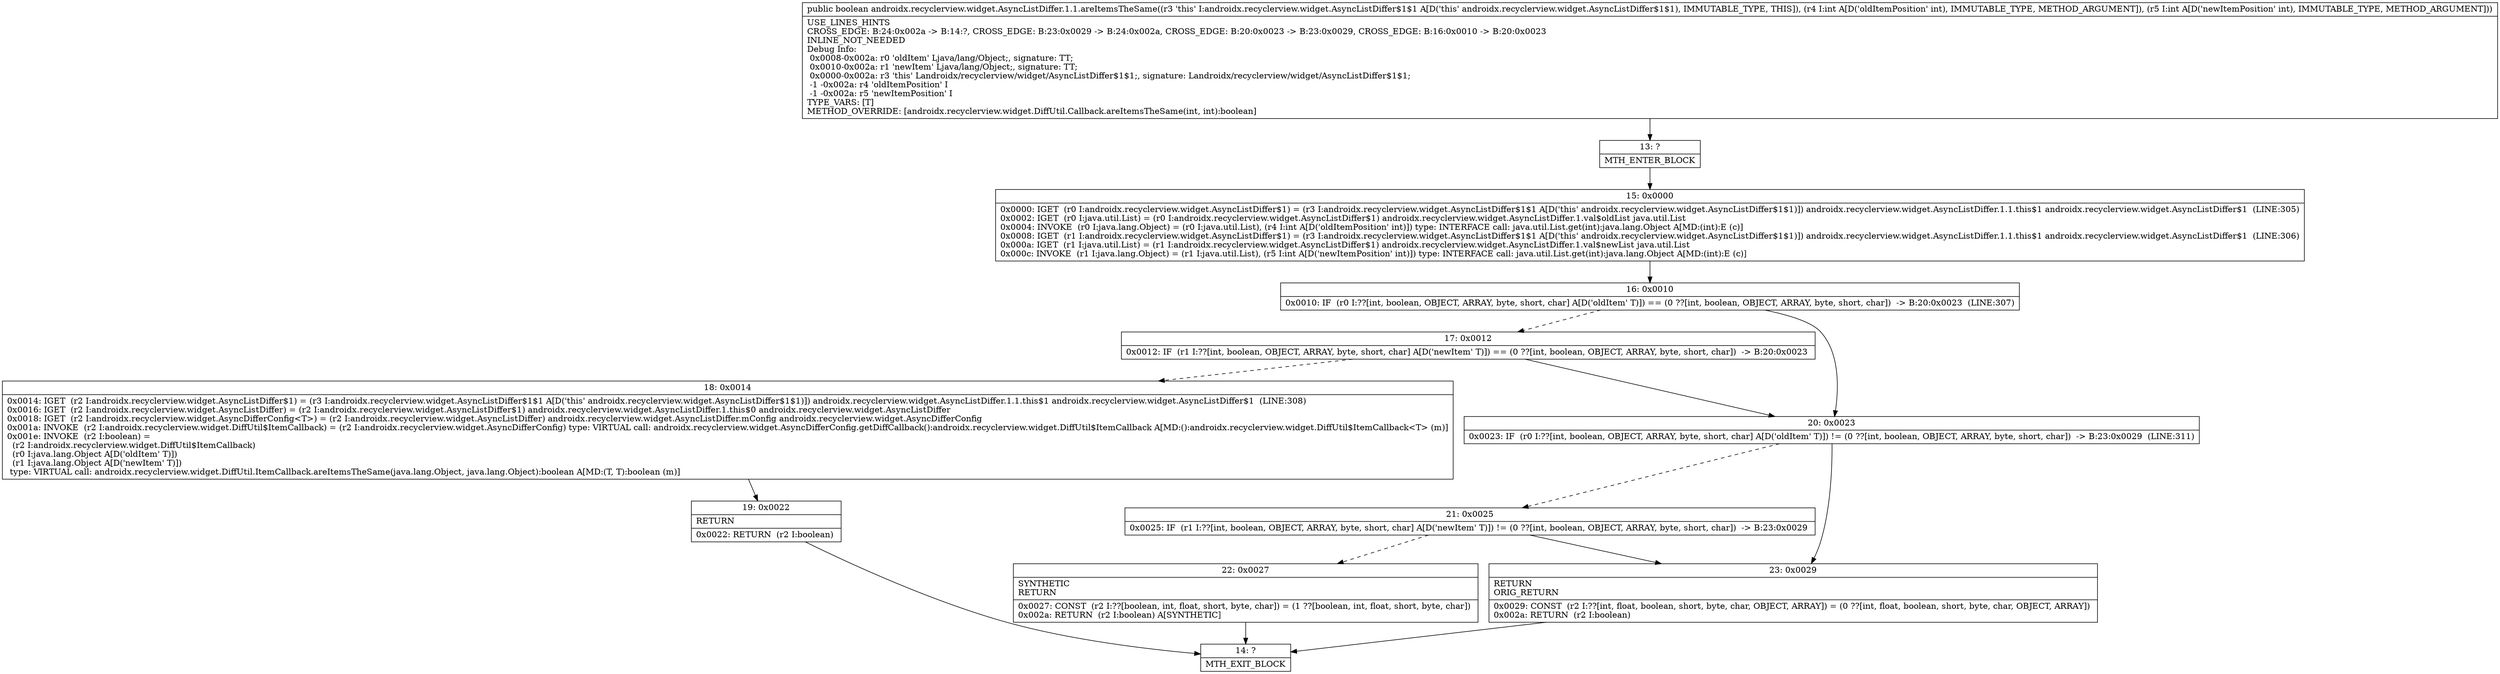 digraph "CFG forandroidx.recyclerview.widget.AsyncListDiffer.1.1.areItemsTheSame(II)Z" {
Node_13 [shape=record,label="{13\:\ ?|MTH_ENTER_BLOCK\l}"];
Node_15 [shape=record,label="{15\:\ 0x0000|0x0000: IGET  (r0 I:androidx.recyclerview.widget.AsyncListDiffer$1) = (r3 I:androidx.recyclerview.widget.AsyncListDiffer$1$1 A[D('this' androidx.recyclerview.widget.AsyncListDiffer$1$1)]) androidx.recyclerview.widget.AsyncListDiffer.1.1.this$1 androidx.recyclerview.widget.AsyncListDiffer$1  (LINE:305)\l0x0002: IGET  (r0 I:java.util.List) = (r0 I:androidx.recyclerview.widget.AsyncListDiffer$1) androidx.recyclerview.widget.AsyncListDiffer.1.val$oldList java.util.List \l0x0004: INVOKE  (r0 I:java.lang.Object) = (r0 I:java.util.List), (r4 I:int A[D('oldItemPosition' int)]) type: INTERFACE call: java.util.List.get(int):java.lang.Object A[MD:(int):E (c)]\l0x0008: IGET  (r1 I:androidx.recyclerview.widget.AsyncListDiffer$1) = (r3 I:androidx.recyclerview.widget.AsyncListDiffer$1$1 A[D('this' androidx.recyclerview.widget.AsyncListDiffer$1$1)]) androidx.recyclerview.widget.AsyncListDiffer.1.1.this$1 androidx.recyclerview.widget.AsyncListDiffer$1  (LINE:306)\l0x000a: IGET  (r1 I:java.util.List) = (r1 I:androidx.recyclerview.widget.AsyncListDiffer$1) androidx.recyclerview.widget.AsyncListDiffer.1.val$newList java.util.List \l0x000c: INVOKE  (r1 I:java.lang.Object) = (r1 I:java.util.List), (r5 I:int A[D('newItemPosition' int)]) type: INTERFACE call: java.util.List.get(int):java.lang.Object A[MD:(int):E (c)]\l}"];
Node_16 [shape=record,label="{16\:\ 0x0010|0x0010: IF  (r0 I:??[int, boolean, OBJECT, ARRAY, byte, short, char] A[D('oldItem' T)]) == (0 ??[int, boolean, OBJECT, ARRAY, byte, short, char])  \-\> B:20:0x0023  (LINE:307)\l}"];
Node_17 [shape=record,label="{17\:\ 0x0012|0x0012: IF  (r1 I:??[int, boolean, OBJECT, ARRAY, byte, short, char] A[D('newItem' T)]) == (0 ??[int, boolean, OBJECT, ARRAY, byte, short, char])  \-\> B:20:0x0023 \l}"];
Node_18 [shape=record,label="{18\:\ 0x0014|0x0014: IGET  (r2 I:androidx.recyclerview.widget.AsyncListDiffer$1) = (r3 I:androidx.recyclerview.widget.AsyncListDiffer$1$1 A[D('this' androidx.recyclerview.widget.AsyncListDiffer$1$1)]) androidx.recyclerview.widget.AsyncListDiffer.1.1.this$1 androidx.recyclerview.widget.AsyncListDiffer$1  (LINE:308)\l0x0016: IGET  (r2 I:androidx.recyclerview.widget.AsyncListDiffer) = (r2 I:androidx.recyclerview.widget.AsyncListDiffer$1) androidx.recyclerview.widget.AsyncListDiffer.1.this$0 androidx.recyclerview.widget.AsyncListDiffer \l0x0018: IGET  (r2 I:androidx.recyclerview.widget.AsyncDifferConfig\<T\>) = (r2 I:androidx.recyclerview.widget.AsyncListDiffer) androidx.recyclerview.widget.AsyncListDiffer.mConfig androidx.recyclerview.widget.AsyncDifferConfig \l0x001a: INVOKE  (r2 I:androidx.recyclerview.widget.DiffUtil$ItemCallback) = (r2 I:androidx.recyclerview.widget.AsyncDifferConfig) type: VIRTUAL call: androidx.recyclerview.widget.AsyncDifferConfig.getDiffCallback():androidx.recyclerview.widget.DiffUtil$ItemCallback A[MD:():androidx.recyclerview.widget.DiffUtil$ItemCallback\<T\> (m)]\l0x001e: INVOKE  (r2 I:boolean) = \l  (r2 I:androidx.recyclerview.widget.DiffUtil$ItemCallback)\l  (r0 I:java.lang.Object A[D('oldItem' T)])\l  (r1 I:java.lang.Object A[D('newItem' T)])\l type: VIRTUAL call: androidx.recyclerview.widget.DiffUtil.ItemCallback.areItemsTheSame(java.lang.Object, java.lang.Object):boolean A[MD:(T, T):boolean (m)]\l}"];
Node_19 [shape=record,label="{19\:\ 0x0022|RETURN\l|0x0022: RETURN  (r2 I:boolean) \l}"];
Node_14 [shape=record,label="{14\:\ ?|MTH_EXIT_BLOCK\l}"];
Node_20 [shape=record,label="{20\:\ 0x0023|0x0023: IF  (r0 I:??[int, boolean, OBJECT, ARRAY, byte, short, char] A[D('oldItem' T)]) != (0 ??[int, boolean, OBJECT, ARRAY, byte, short, char])  \-\> B:23:0x0029  (LINE:311)\l}"];
Node_21 [shape=record,label="{21\:\ 0x0025|0x0025: IF  (r1 I:??[int, boolean, OBJECT, ARRAY, byte, short, char] A[D('newItem' T)]) != (0 ??[int, boolean, OBJECT, ARRAY, byte, short, char])  \-\> B:23:0x0029 \l}"];
Node_22 [shape=record,label="{22\:\ 0x0027|SYNTHETIC\lRETURN\l|0x0027: CONST  (r2 I:??[boolean, int, float, short, byte, char]) = (1 ??[boolean, int, float, short, byte, char]) \l0x002a: RETURN  (r2 I:boolean) A[SYNTHETIC]\l}"];
Node_23 [shape=record,label="{23\:\ 0x0029|RETURN\lORIG_RETURN\l|0x0029: CONST  (r2 I:??[int, float, boolean, short, byte, char, OBJECT, ARRAY]) = (0 ??[int, float, boolean, short, byte, char, OBJECT, ARRAY]) \l0x002a: RETURN  (r2 I:boolean) \l}"];
MethodNode[shape=record,label="{public boolean androidx.recyclerview.widget.AsyncListDiffer.1.1.areItemsTheSame((r3 'this' I:androidx.recyclerview.widget.AsyncListDiffer$1$1 A[D('this' androidx.recyclerview.widget.AsyncListDiffer$1$1), IMMUTABLE_TYPE, THIS]), (r4 I:int A[D('oldItemPosition' int), IMMUTABLE_TYPE, METHOD_ARGUMENT]), (r5 I:int A[D('newItemPosition' int), IMMUTABLE_TYPE, METHOD_ARGUMENT]))  | USE_LINES_HINTS\lCROSS_EDGE: B:24:0x002a \-\> B:14:?, CROSS_EDGE: B:23:0x0029 \-\> B:24:0x002a, CROSS_EDGE: B:20:0x0023 \-\> B:23:0x0029, CROSS_EDGE: B:16:0x0010 \-\> B:20:0x0023\lINLINE_NOT_NEEDED\lDebug Info:\l  0x0008\-0x002a: r0 'oldItem' Ljava\/lang\/Object;, signature: TT;\l  0x0010\-0x002a: r1 'newItem' Ljava\/lang\/Object;, signature: TT;\l  0x0000\-0x002a: r3 'this' Landroidx\/recyclerview\/widget\/AsyncListDiffer$1$1;, signature: Landroidx\/recyclerview\/widget\/AsyncListDiffer$1$1;\l  \-1 \-0x002a: r4 'oldItemPosition' I\l  \-1 \-0x002a: r5 'newItemPosition' I\lTYPE_VARS: [T]\lMETHOD_OVERRIDE: [androidx.recyclerview.widget.DiffUtil.Callback.areItemsTheSame(int, int):boolean]\l}"];
MethodNode -> Node_13;Node_13 -> Node_15;
Node_15 -> Node_16;
Node_16 -> Node_17[style=dashed];
Node_16 -> Node_20;
Node_17 -> Node_18[style=dashed];
Node_17 -> Node_20;
Node_18 -> Node_19;
Node_19 -> Node_14;
Node_20 -> Node_21[style=dashed];
Node_20 -> Node_23;
Node_21 -> Node_22[style=dashed];
Node_21 -> Node_23;
Node_22 -> Node_14;
Node_23 -> Node_14;
}

